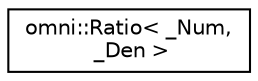 digraph "Graphical Class Hierarchy"
{
  edge [fontname="Helvetica",fontsize="10",labelfontname="Helvetica",labelfontsize="10"];
  node [fontname="Helvetica",fontsize="10",shape=record];
  rankdir="LR";
  Node0 [label="omni::Ratio\< _Num,\l _Den \>",height=0.2,width=0.4,color="black", fillcolor="white", style="filled",URL="$structomni_1_1Ratio.html"];
}
